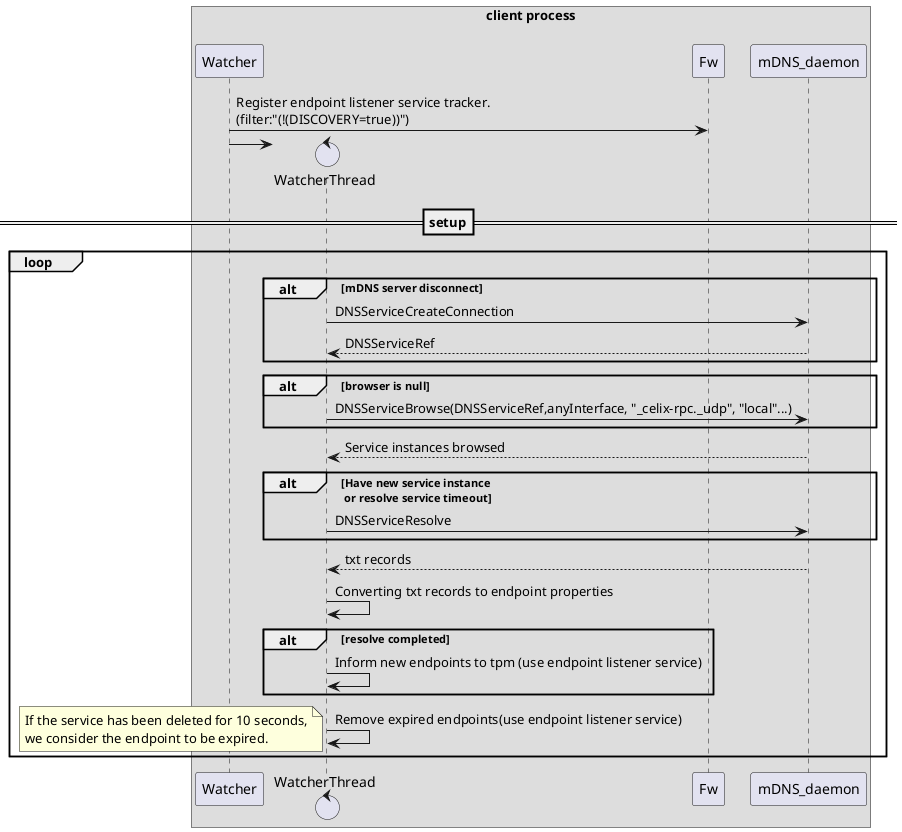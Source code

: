 Licensed to the Apache Software Foundation (ASF) under one or more
contributor license agreements.  See the NOTICE file distributed with
this work for additional information regarding copyright ownership.
The ASF licenses this file to You under the Apache License, Version 2.0
(the "License"); you may not use this file except in compliance with
the License.  You may obtain a copy of the License at

    http://www.apache.org/licenses/LICENSE-2.0

Unless required by applicable law or agreed to in writing, software
distributed under the License is distributed on an "AS IS" BASIS,
WITHOUT WARRANTIES OR CONDITIONS OF ANY KIND, either express or implied.
See the License for the specific language governing permissions and
limitations under the License.


@startuml

box client process
participant Watcher
control WatcherThread
participant Fw
participant mDNS_daemon
end box
Watcher->Fw:Register endpoint listener service tracker.\n(filter:"(!(DISCOVERY=true))")
create WatcherThread
Watcher ->WatcherThread:
==setup==
loop
    alt mDNS server disconnect
        WatcherThread->mDNS_daemon:DNSServiceCreateConnection
        return DNSServiceRef
    end alt
    alt browser is null
        WatcherThread->mDNS_daemon:DNSServiceBrowse(DNSServiceRef,anyInterface, "_celix-rpc._udp", "local"...)
    end alt
    mDNS_daemon-->WatcherThread:Service instances browsed
    alt Have new service instance \n or resolve service timeout
        WatcherThread->mDNS_daemon:DNSServiceResolve
    end
    mDNS_daemon-->WatcherThread:txt records
    WatcherThread->WatcherThread:Converting txt records to endpoint properties
    alt resolve completed
        WatcherThread->WatcherThread:Inform new endpoints to tpm (use endpoint listener service)
    end alt
    WatcherThread->WatcherThread:Remove expired endpoints(use endpoint listener service)
    note left
        If the service has been deleted for 10 seconds,
        we consider the endpoint to be expired.
    end note
end loop

@enduml